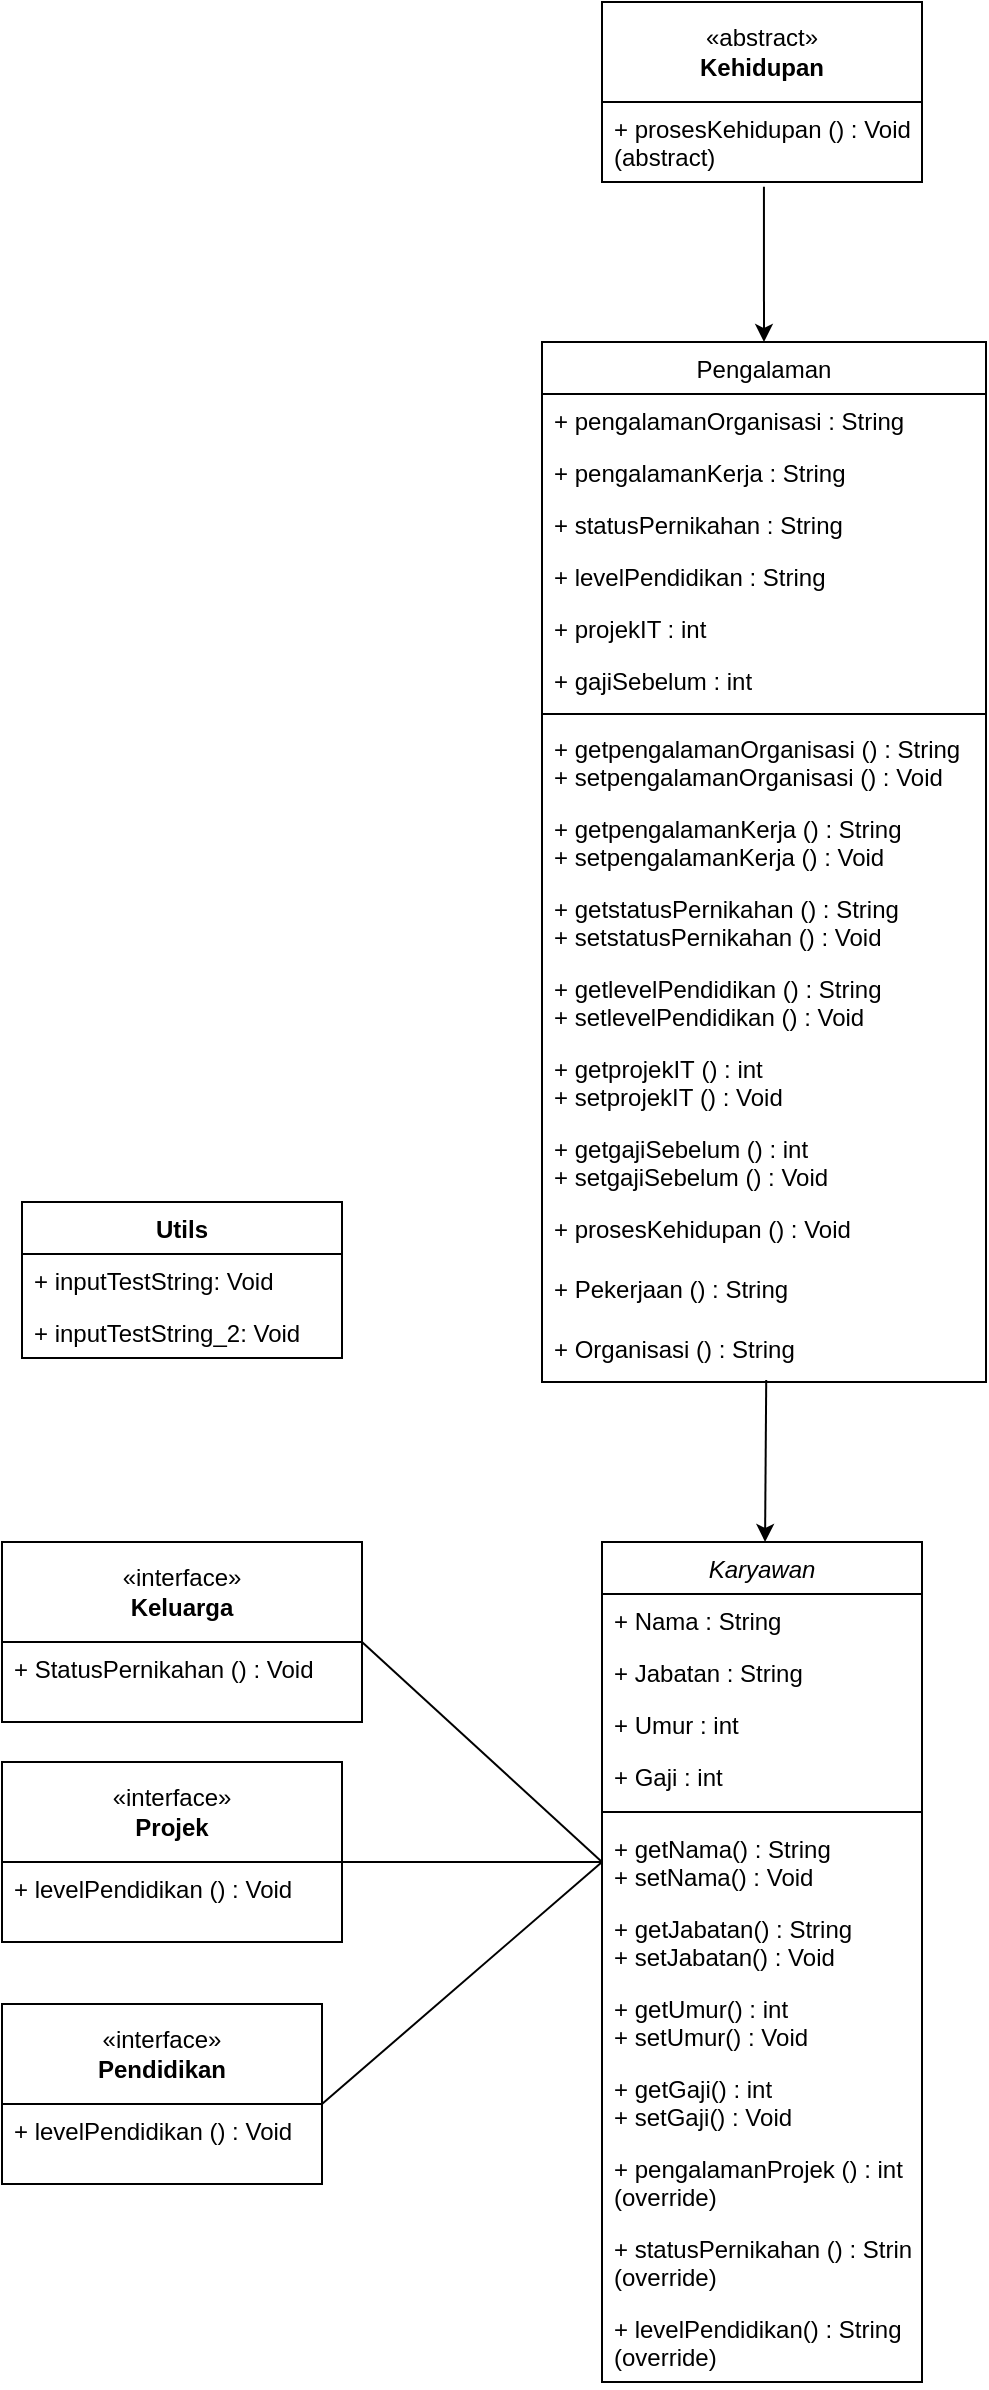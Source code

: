 <mxfile version="24.3.1" type="device">
  <diagram id="C5RBs43oDa-KdzZeNtuy" name="Page-1">
    <mxGraphModel dx="568" dy="297" grid="1" gridSize="10" guides="1" tooltips="1" connect="1" arrows="1" fold="1" page="1" pageScale="1" pageWidth="827" pageHeight="1169" math="0" shadow="0">
      <root>
        <mxCell id="WIyWlLk6GJQsqaUBKTNV-0" />
        <mxCell id="WIyWlLk6GJQsqaUBKTNV-1" parent="WIyWlLk6GJQsqaUBKTNV-0" />
        <mxCell id="zkfFHV4jXpPFQw0GAbJ--0" value="Karyawan" style="swimlane;fontStyle=2;align=center;verticalAlign=top;childLayout=stackLayout;horizontal=1;startSize=26;horizontalStack=0;resizeParent=1;resizeLast=0;collapsible=1;marginBottom=0;rounded=0;shadow=0;strokeWidth=1;" parent="WIyWlLk6GJQsqaUBKTNV-1" vertex="1">
          <mxGeometry x="430" y="920" width="160" height="420" as="geometry">
            <mxRectangle x="230" y="140" width="160" height="26" as="alternateBounds" />
          </mxGeometry>
        </mxCell>
        <mxCell id="zkfFHV4jXpPFQw0GAbJ--1" value="+ Nama : String&#xa;" style="text;align=left;verticalAlign=top;spacingLeft=4;spacingRight=4;overflow=hidden;rotatable=0;points=[[0,0.5],[1,0.5]];portConstraint=eastwest;" parent="zkfFHV4jXpPFQw0GAbJ--0" vertex="1">
          <mxGeometry y="26" width="160" height="26" as="geometry" />
        </mxCell>
        <mxCell id="zkfFHV4jXpPFQw0GAbJ--2" value="+ Jabatan : String" style="text;align=left;verticalAlign=top;spacingLeft=4;spacingRight=4;overflow=hidden;rotatable=0;points=[[0,0.5],[1,0.5]];portConstraint=eastwest;rounded=0;shadow=0;html=0;" parent="zkfFHV4jXpPFQw0GAbJ--0" vertex="1">
          <mxGeometry y="52" width="160" height="26" as="geometry" />
        </mxCell>
        <mxCell id="zkfFHV4jXpPFQw0GAbJ--3" value="+ Umur : int" style="text;align=left;verticalAlign=top;spacingLeft=4;spacingRight=4;overflow=hidden;rotatable=0;points=[[0,0.5],[1,0.5]];portConstraint=eastwest;rounded=0;shadow=0;html=0;" parent="zkfFHV4jXpPFQw0GAbJ--0" vertex="1">
          <mxGeometry y="78" width="160" height="26" as="geometry" />
        </mxCell>
        <mxCell id="6NI9s0WxhHKAOPoBcv3h-0" value="+ Gaji : int" style="text;align=left;verticalAlign=top;spacingLeft=4;spacingRight=4;overflow=hidden;rotatable=0;points=[[0,0.5],[1,0.5]];portConstraint=eastwest;rounded=0;shadow=0;html=0;" parent="zkfFHV4jXpPFQw0GAbJ--0" vertex="1">
          <mxGeometry y="104" width="160" height="26" as="geometry" />
        </mxCell>
        <mxCell id="zkfFHV4jXpPFQw0GAbJ--4" value="" style="line;html=1;strokeWidth=1;align=left;verticalAlign=middle;spacingTop=-1;spacingLeft=3;spacingRight=3;rotatable=0;labelPosition=right;points=[];portConstraint=eastwest;" parent="zkfFHV4jXpPFQw0GAbJ--0" vertex="1">
          <mxGeometry y="130" width="160" height="10" as="geometry" />
        </mxCell>
        <mxCell id="zkfFHV4jXpPFQw0GAbJ--5" value="+ getNama() : String&#xa;+ setNama() : Void&#xa;" style="text;align=left;verticalAlign=top;spacingLeft=4;spacingRight=4;overflow=hidden;rotatable=0;points=[[0,0.5],[1,0.5]];portConstraint=eastwest;" parent="zkfFHV4jXpPFQw0GAbJ--0" vertex="1">
          <mxGeometry y="140" width="160" height="40" as="geometry" />
        </mxCell>
        <mxCell id="6NI9s0WxhHKAOPoBcv3h-2" value="+ getJabatan() : String&#xa;+ setJabatan() : Void&#xa;" style="text;align=left;verticalAlign=top;spacingLeft=4;spacingRight=4;overflow=hidden;rotatable=0;points=[[0,0.5],[1,0.5]];portConstraint=eastwest;" parent="zkfFHV4jXpPFQw0GAbJ--0" vertex="1">
          <mxGeometry y="180" width="160" height="40" as="geometry" />
        </mxCell>
        <mxCell id="6NI9s0WxhHKAOPoBcv3h-3" value="+ getUmur() : int&#xa;+ setUmur() : Void&#xa;" style="text;align=left;verticalAlign=top;spacingLeft=4;spacingRight=4;overflow=hidden;rotatable=0;points=[[0,0.5],[1,0.5]];portConstraint=eastwest;" parent="zkfFHV4jXpPFQw0GAbJ--0" vertex="1">
          <mxGeometry y="220" width="160" height="40" as="geometry" />
        </mxCell>
        <mxCell id="6NI9s0WxhHKAOPoBcv3h-4" value="+ getGaji() : int&#xa;+ setGaji() : Void&#xa;" style="text;align=left;verticalAlign=top;spacingLeft=4;spacingRight=4;overflow=hidden;rotatable=0;points=[[0,0.5],[1,0.5]];portConstraint=eastwest;" parent="zkfFHV4jXpPFQw0GAbJ--0" vertex="1">
          <mxGeometry y="260" width="160" height="40" as="geometry" />
        </mxCell>
        <mxCell id="6NI9s0WxhHKAOPoBcv3h-6" value="+ pengalamanProjek () : int &#xa;(override)" style="text;align=left;verticalAlign=top;spacingLeft=4;spacingRight=4;overflow=hidden;rotatable=0;points=[[0,0.5],[1,0.5]];portConstraint=eastwest;" parent="zkfFHV4jXpPFQw0GAbJ--0" vertex="1">
          <mxGeometry y="300" width="160" height="40" as="geometry" />
        </mxCell>
        <mxCell id="6NI9s0WxhHKAOPoBcv3h-8" value="+ statusPernikahan () : String &#xa;(override)" style="text;align=left;verticalAlign=top;spacingLeft=4;spacingRight=4;overflow=hidden;rotatable=0;points=[[0,0.5],[1,0.5]];portConstraint=eastwest;" parent="zkfFHV4jXpPFQw0GAbJ--0" vertex="1">
          <mxGeometry y="340" width="160" height="40" as="geometry" />
        </mxCell>
        <mxCell id="2xe8VmGXL6zvPINm1xOB-9" value="+ levelPendidikan() : String &#xa;(override)" style="text;align=left;verticalAlign=top;spacingLeft=4;spacingRight=4;overflow=hidden;rotatable=0;points=[[0,0.5],[1,0.5]];portConstraint=eastwest;" parent="zkfFHV4jXpPFQw0GAbJ--0" vertex="1">
          <mxGeometry y="380" width="160" height="40" as="geometry" />
        </mxCell>
        <mxCell id="zkfFHV4jXpPFQw0GAbJ--17" value="Pengalaman" style="swimlane;fontStyle=0;align=center;verticalAlign=top;childLayout=stackLayout;horizontal=1;startSize=26;horizontalStack=0;resizeParent=1;resizeLast=0;collapsible=1;marginBottom=0;rounded=0;shadow=0;strokeWidth=1;" parent="WIyWlLk6GJQsqaUBKTNV-1" vertex="1">
          <mxGeometry x="400.0" y="320" width="222" height="520" as="geometry">
            <mxRectangle x="550" y="140" width="160" height="26" as="alternateBounds" />
          </mxGeometry>
        </mxCell>
        <mxCell id="zkfFHV4jXpPFQw0GAbJ--18" value="+ pengalamanOrganisasi : String" style="text;align=left;verticalAlign=top;spacingLeft=4;spacingRight=4;overflow=hidden;rotatable=0;points=[[0,0.5],[1,0.5]];portConstraint=eastwest;" parent="zkfFHV4jXpPFQw0GAbJ--17" vertex="1">
          <mxGeometry y="26" width="222" height="26" as="geometry" />
        </mxCell>
        <mxCell id="6NI9s0WxhHKAOPoBcv3h-16" value="+ pengalamanKerja : String" style="text;align=left;verticalAlign=top;spacingLeft=4;spacingRight=4;overflow=hidden;rotatable=0;points=[[0,0.5],[1,0.5]];portConstraint=eastwest;" parent="zkfFHV4jXpPFQw0GAbJ--17" vertex="1">
          <mxGeometry y="52" width="222" height="26" as="geometry" />
        </mxCell>
        <mxCell id="6NI9s0WxhHKAOPoBcv3h-18" value="+ statusPernikahan : String" style="text;align=left;verticalAlign=top;spacingLeft=4;spacingRight=4;overflow=hidden;rotatable=0;points=[[0,0.5],[1,0.5]];portConstraint=eastwest;" parent="zkfFHV4jXpPFQw0GAbJ--17" vertex="1">
          <mxGeometry y="78" width="222" height="26" as="geometry" />
        </mxCell>
        <mxCell id="6NI9s0WxhHKAOPoBcv3h-19" value="+ levelPendidikan : String" style="text;align=left;verticalAlign=top;spacingLeft=4;spacingRight=4;overflow=hidden;rotatable=0;points=[[0,0.5],[1,0.5]];portConstraint=eastwest;" parent="zkfFHV4jXpPFQw0GAbJ--17" vertex="1">
          <mxGeometry y="104" width="222" height="26" as="geometry" />
        </mxCell>
        <mxCell id="6NI9s0WxhHKAOPoBcv3h-20" value="+ projekIT : int" style="text;align=left;verticalAlign=top;spacingLeft=4;spacingRight=4;overflow=hidden;rotatable=0;points=[[0,0.5],[1,0.5]];portConstraint=eastwest;" parent="zkfFHV4jXpPFQw0GAbJ--17" vertex="1">
          <mxGeometry y="130" width="222" height="26" as="geometry" />
        </mxCell>
        <mxCell id="6NI9s0WxhHKAOPoBcv3h-21" value="+ gajiSebelum : int" style="text;align=left;verticalAlign=top;spacingLeft=4;spacingRight=4;overflow=hidden;rotatable=0;points=[[0,0.5],[1,0.5]];portConstraint=eastwest;" parent="zkfFHV4jXpPFQw0GAbJ--17" vertex="1">
          <mxGeometry y="156" width="222" height="26" as="geometry" />
        </mxCell>
        <mxCell id="zkfFHV4jXpPFQw0GAbJ--23" value="" style="line;html=1;strokeWidth=1;align=left;verticalAlign=middle;spacingTop=-1;spacingLeft=3;spacingRight=3;rotatable=0;labelPosition=right;points=[];portConstraint=eastwest;" parent="zkfFHV4jXpPFQw0GAbJ--17" vertex="1">
          <mxGeometry y="182" width="222" height="8" as="geometry" />
        </mxCell>
        <mxCell id="6NI9s0WxhHKAOPoBcv3h-22" value="+ getpengalamanOrganisasi () : String&#xa;+ setpengalamanOrganisasi () : Void&#xa;" style="text;align=left;verticalAlign=top;spacingLeft=4;spacingRight=4;overflow=hidden;rotatable=0;points=[[0,0.5],[1,0.5]];portConstraint=eastwest;" parent="zkfFHV4jXpPFQw0GAbJ--17" vertex="1">
          <mxGeometry y="190" width="222" height="40" as="geometry" />
        </mxCell>
        <mxCell id="6NI9s0WxhHKAOPoBcv3h-24" value="+ getpengalamanKerja () : String&#xa;+ setpengalamanKerja () : Void&#xa;" style="text;align=left;verticalAlign=top;spacingLeft=4;spacingRight=4;overflow=hidden;rotatable=0;points=[[0,0.5],[1,0.5]];portConstraint=eastwest;" parent="zkfFHV4jXpPFQw0GAbJ--17" vertex="1">
          <mxGeometry y="230" width="222" height="40" as="geometry" />
        </mxCell>
        <mxCell id="6NI9s0WxhHKAOPoBcv3h-25" value="+ getstatusPernikahan () : String&#xa;+ setstatusPernikahan () : Void&#xa;" style="text;align=left;verticalAlign=top;spacingLeft=4;spacingRight=4;overflow=hidden;rotatable=0;points=[[0,0.5],[1,0.5]];portConstraint=eastwest;" parent="zkfFHV4jXpPFQw0GAbJ--17" vertex="1">
          <mxGeometry y="270" width="222" height="40" as="geometry" />
        </mxCell>
        <mxCell id="6NI9s0WxhHKAOPoBcv3h-26" value="+ getlevelPendidikan () : String&#xa;+ setlevelPendidikan () : Void&#xa;" style="text;align=left;verticalAlign=top;spacingLeft=4;spacingRight=4;overflow=hidden;rotatable=0;points=[[0,0.5],[1,0.5]];portConstraint=eastwest;" parent="zkfFHV4jXpPFQw0GAbJ--17" vertex="1">
          <mxGeometry y="310" width="222" height="40" as="geometry" />
        </mxCell>
        <mxCell id="6NI9s0WxhHKAOPoBcv3h-27" value="+ getprojekIT () : int&#xa;+ setprojekIT () : Void&#xa;" style="text;align=left;verticalAlign=top;spacingLeft=4;spacingRight=4;overflow=hidden;rotatable=0;points=[[0,0.5],[1,0.5]];portConstraint=eastwest;" parent="zkfFHV4jXpPFQw0GAbJ--17" vertex="1">
          <mxGeometry y="350" width="222" height="40" as="geometry" />
        </mxCell>
        <mxCell id="6NI9s0WxhHKAOPoBcv3h-28" value="+ getgajiSebelum () : int&#xa;+ setgajiSebelum () : Void&#xa;" style="text;align=left;verticalAlign=top;spacingLeft=4;spacingRight=4;overflow=hidden;rotatable=0;points=[[0,0.5],[1,0.5]];portConstraint=eastwest;" parent="zkfFHV4jXpPFQw0GAbJ--17" vertex="1">
          <mxGeometry y="390" width="222" height="40" as="geometry" />
        </mxCell>
        <mxCell id="6NI9s0WxhHKAOPoBcv3h-29" value="+ prosesKehidupan () : Void" style="text;align=left;verticalAlign=top;spacingLeft=4;spacingRight=4;overflow=hidden;rotatable=0;points=[[0,0.5],[1,0.5]];portConstraint=eastwest;" parent="zkfFHV4jXpPFQw0GAbJ--17" vertex="1">
          <mxGeometry y="430" width="222" height="30" as="geometry" />
        </mxCell>
        <mxCell id="6NI9s0WxhHKAOPoBcv3h-30" value="+ Pekerjaan () : String" style="text;align=left;verticalAlign=top;spacingLeft=4;spacingRight=4;overflow=hidden;rotatable=0;points=[[0,0.5],[1,0.5]];portConstraint=eastwest;" parent="zkfFHV4jXpPFQw0GAbJ--17" vertex="1">
          <mxGeometry y="460" width="222" height="30" as="geometry" />
        </mxCell>
        <mxCell id="6NI9s0WxhHKAOPoBcv3h-31" value="+ Organisasi () : String" style="text;align=left;verticalAlign=top;spacingLeft=4;spacingRight=4;overflow=hidden;rotatable=0;points=[[0,0.5],[1,0.5]];portConstraint=eastwest;" parent="zkfFHV4jXpPFQw0GAbJ--17" vertex="1">
          <mxGeometry y="490" width="222" height="30" as="geometry" />
        </mxCell>
        <mxCell id="6NI9s0WxhHKAOPoBcv3h-46" value="" style="swimlane;fontStyle=2;align=center;verticalAlign=top;childLayout=stackLayout;horizontal=1;startSize=0;horizontalStack=0;resizeParent=1;resizeLast=0;collapsible=1;marginBottom=0;rounded=0;shadow=0;strokeWidth=1;" parent="WIyWlLk6GJQsqaUBKTNV-1" vertex="1">
          <mxGeometry x="130" y="1151" width="160" height="90" as="geometry">
            <mxRectangle x="230" y="140" width="160" height="26" as="alternateBounds" />
          </mxGeometry>
        </mxCell>
        <mxCell id="6NI9s0WxhHKAOPoBcv3h-55" value="«interface»&lt;br&gt;&lt;b&gt;Pendidikan&lt;/b&gt;" style="html=1;whiteSpace=wrap;" parent="6NI9s0WxhHKAOPoBcv3h-46" vertex="1">
          <mxGeometry width="160" height="50" as="geometry" />
        </mxCell>
        <mxCell id="6NI9s0WxhHKAOPoBcv3h-47" value="+ levelPendidikan () : Void" style="text;align=left;verticalAlign=top;spacingLeft=4;spacingRight=4;overflow=hidden;rotatable=0;points=[[0,0.5],[1,0.5]];portConstraint=eastwest;" parent="6NI9s0WxhHKAOPoBcv3h-46" vertex="1">
          <mxGeometry y="50" width="160" height="40" as="geometry" />
        </mxCell>
        <mxCell id="6NI9s0WxhHKAOPoBcv3h-56" value="" style="swimlane;fontStyle=2;align=center;verticalAlign=top;childLayout=stackLayout;horizontal=1;startSize=0;horizontalStack=0;resizeParent=1;resizeLast=0;collapsible=1;marginBottom=0;rounded=0;shadow=0;strokeWidth=1;" parent="WIyWlLk6GJQsqaUBKTNV-1" vertex="1">
          <mxGeometry x="130" y="920" width="180" height="90" as="geometry">
            <mxRectangle x="230" y="140" width="160" height="26" as="alternateBounds" />
          </mxGeometry>
        </mxCell>
        <mxCell id="6NI9s0WxhHKAOPoBcv3h-57" value="«interface»&lt;br&gt;&lt;b&gt;Keluarga&lt;/b&gt;" style="html=1;whiteSpace=wrap;" parent="6NI9s0WxhHKAOPoBcv3h-56" vertex="1">
          <mxGeometry width="180" height="50" as="geometry" />
        </mxCell>
        <mxCell id="6NI9s0WxhHKAOPoBcv3h-58" value="+ StatusPernikahan () : Void" style="text;align=left;verticalAlign=top;spacingLeft=4;spacingRight=4;overflow=hidden;rotatable=0;points=[[0,0.5],[1,0.5]];portConstraint=eastwest;" parent="6NI9s0WxhHKAOPoBcv3h-56" vertex="1">
          <mxGeometry y="50" width="180" height="40" as="geometry" />
        </mxCell>
        <mxCell id="6NI9s0WxhHKAOPoBcv3h-61" value="" style="swimlane;fontStyle=2;align=center;verticalAlign=top;childLayout=stackLayout;horizontal=1;startSize=0;horizontalStack=0;resizeParent=1;resizeLast=0;collapsible=1;marginBottom=0;rounded=0;shadow=0;strokeWidth=1;" parent="WIyWlLk6GJQsqaUBKTNV-1" vertex="1">
          <mxGeometry x="130" y="1030" width="170" height="90" as="geometry">
            <mxRectangle x="230" y="140" width="160" height="26" as="alternateBounds" />
          </mxGeometry>
        </mxCell>
        <mxCell id="6NI9s0WxhHKAOPoBcv3h-62" value="«interface»&lt;br&gt;&lt;b&gt;Projek&lt;/b&gt;" style="html=1;whiteSpace=wrap;" parent="6NI9s0WxhHKAOPoBcv3h-61" vertex="1">
          <mxGeometry width="170" height="50" as="geometry" />
        </mxCell>
        <mxCell id="6NI9s0WxhHKAOPoBcv3h-63" value="+ levelPendidikan () : Void" style="text;align=left;verticalAlign=top;spacingLeft=4;spacingRight=4;overflow=hidden;rotatable=0;points=[[0,0.5],[1,0.5]];portConstraint=eastwest;" parent="6NI9s0WxhHKAOPoBcv3h-61" vertex="1">
          <mxGeometry y="50" width="170" height="40" as="geometry" />
        </mxCell>
        <mxCell id="6NI9s0WxhHKAOPoBcv3h-65" value="" style="swimlane;fontStyle=2;align=center;verticalAlign=top;childLayout=stackLayout;horizontal=1;startSize=0;horizontalStack=0;resizeParent=1;resizeLast=0;collapsible=1;marginBottom=0;rounded=0;shadow=0;strokeWidth=1;" parent="WIyWlLk6GJQsqaUBKTNV-1" vertex="1">
          <mxGeometry x="430" y="150" width="160" height="90" as="geometry">
            <mxRectangle x="230" y="140" width="160" height="26" as="alternateBounds" />
          </mxGeometry>
        </mxCell>
        <mxCell id="6NI9s0WxhHKAOPoBcv3h-66" value="«abstract»&lt;br&gt;&lt;b&gt;Kehidupan&lt;/b&gt;" style="html=1;whiteSpace=wrap;" parent="6NI9s0WxhHKAOPoBcv3h-65" vertex="1">
          <mxGeometry width="160" height="50" as="geometry" />
        </mxCell>
        <mxCell id="6NI9s0WxhHKAOPoBcv3h-67" value="+ prosesKehidupan () : Void&#xa;(abstract)" style="text;align=left;verticalAlign=top;spacingLeft=4;spacingRight=4;overflow=hidden;rotatable=0;points=[[0,0.5],[1,0.5]];portConstraint=eastwest;" parent="6NI9s0WxhHKAOPoBcv3h-65" vertex="1">
          <mxGeometry y="50" width="160" height="40" as="geometry" />
        </mxCell>
        <mxCell id="6NI9s0WxhHKAOPoBcv3h-68" value="Utils" style="swimlane;fontStyle=1;align=center;verticalAlign=top;childLayout=stackLayout;horizontal=1;startSize=26;horizontalStack=0;resizeParent=1;resizeParentMax=0;resizeLast=0;collapsible=1;marginBottom=0;whiteSpace=wrap;html=1;" parent="WIyWlLk6GJQsqaUBKTNV-1" vertex="1">
          <mxGeometry x="140" y="750" width="160" height="78" as="geometry" />
        </mxCell>
        <mxCell id="6NI9s0WxhHKAOPoBcv3h-71" value="+ inputTestString: Void" style="text;strokeColor=none;fillColor=none;align=left;verticalAlign=top;spacingLeft=4;spacingRight=4;overflow=hidden;rotatable=0;points=[[0,0.5],[1,0.5]];portConstraint=eastwest;whiteSpace=wrap;html=1;" parent="6NI9s0WxhHKAOPoBcv3h-68" vertex="1">
          <mxGeometry y="26" width="160" height="26" as="geometry" />
        </mxCell>
        <mxCell id="6NI9s0WxhHKAOPoBcv3h-73" value="+ inputTestString_2: Void" style="text;strokeColor=none;fillColor=none;align=left;verticalAlign=top;spacingLeft=4;spacingRight=4;overflow=hidden;rotatable=0;points=[[0,0.5],[1,0.5]];portConstraint=eastwest;whiteSpace=wrap;html=1;" parent="6NI9s0WxhHKAOPoBcv3h-68" vertex="1">
          <mxGeometry y="52" width="160" height="26" as="geometry" />
        </mxCell>
        <mxCell id="2xe8VmGXL6zvPINm1xOB-0" value="" style="endArrow=classic;html=1;rounded=0;exitX=0.505;exitY=0.967;exitDx=0;exitDy=0;exitPerimeter=0;" parent="WIyWlLk6GJQsqaUBKTNV-1" source="6NI9s0WxhHKAOPoBcv3h-31" target="zkfFHV4jXpPFQw0GAbJ--0" edge="1">
          <mxGeometry width="50" height="50" relative="1" as="geometry">
            <mxPoint x="410" y="980" as="sourcePoint" />
            <mxPoint x="460" y="930" as="targetPoint" />
          </mxGeometry>
        </mxCell>
        <mxCell id="2xe8VmGXL6zvPINm1xOB-1" value="" style="endArrow=classic;html=1;rounded=0;entryX=0.5;entryY=0;entryDx=0;entryDy=0;exitX=0.506;exitY=1.058;exitDx=0;exitDy=0;exitPerimeter=0;" parent="WIyWlLk6GJQsqaUBKTNV-1" source="6NI9s0WxhHKAOPoBcv3h-67" target="zkfFHV4jXpPFQw0GAbJ--17" edge="1">
          <mxGeometry width="50" height="50" relative="1" as="geometry">
            <mxPoint x="580" y="360" as="sourcePoint" />
            <mxPoint x="540" y="280" as="targetPoint" />
          </mxGeometry>
        </mxCell>
        <mxCell id="2xe8VmGXL6zvPINm1xOB-6" value="" style="endArrow=none;html=1;rounded=0;exitX=1;exitY=1;exitDx=0;exitDy=0;entryX=0;entryY=0.5;entryDx=0;entryDy=0;" parent="WIyWlLk6GJQsqaUBKTNV-1" source="6NI9s0WxhHKAOPoBcv3h-62" target="zkfFHV4jXpPFQw0GAbJ--5" edge="1">
          <mxGeometry width="50" height="50" relative="1" as="geometry">
            <mxPoint x="410" y="1150" as="sourcePoint" />
            <mxPoint x="460" y="1100" as="targetPoint" />
          </mxGeometry>
        </mxCell>
        <mxCell id="2xe8VmGXL6zvPINm1xOB-7" value="" style="endArrow=none;html=1;rounded=0;exitX=1;exitY=1;exitDx=0;exitDy=0;entryX=0;entryY=0.5;entryDx=0;entryDy=0;" parent="WIyWlLk6GJQsqaUBKTNV-1" source="6NI9s0WxhHKAOPoBcv3h-55" target="zkfFHV4jXpPFQw0GAbJ--5" edge="1">
          <mxGeometry width="50" height="50" relative="1" as="geometry">
            <mxPoint x="410" y="1160" as="sourcePoint" />
            <mxPoint x="460" y="1110" as="targetPoint" />
          </mxGeometry>
        </mxCell>
        <mxCell id="2xe8VmGXL6zvPINm1xOB-8" value="" style="endArrow=none;html=1;rounded=0;exitX=1;exitY=1;exitDx=0;exitDy=0;" parent="WIyWlLk6GJQsqaUBKTNV-1" source="6NI9s0WxhHKAOPoBcv3h-57" edge="1">
          <mxGeometry width="50" height="50" relative="1" as="geometry">
            <mxPoint x="410" y="1160" as="sourcePoint" />
            <mxPoint x="430" y="1080" as="targetPoint" />
          </mxGeometry>
        </mxCell>
      </root>
    </mxGraphModel>
  </diagram>
</mxfile>
